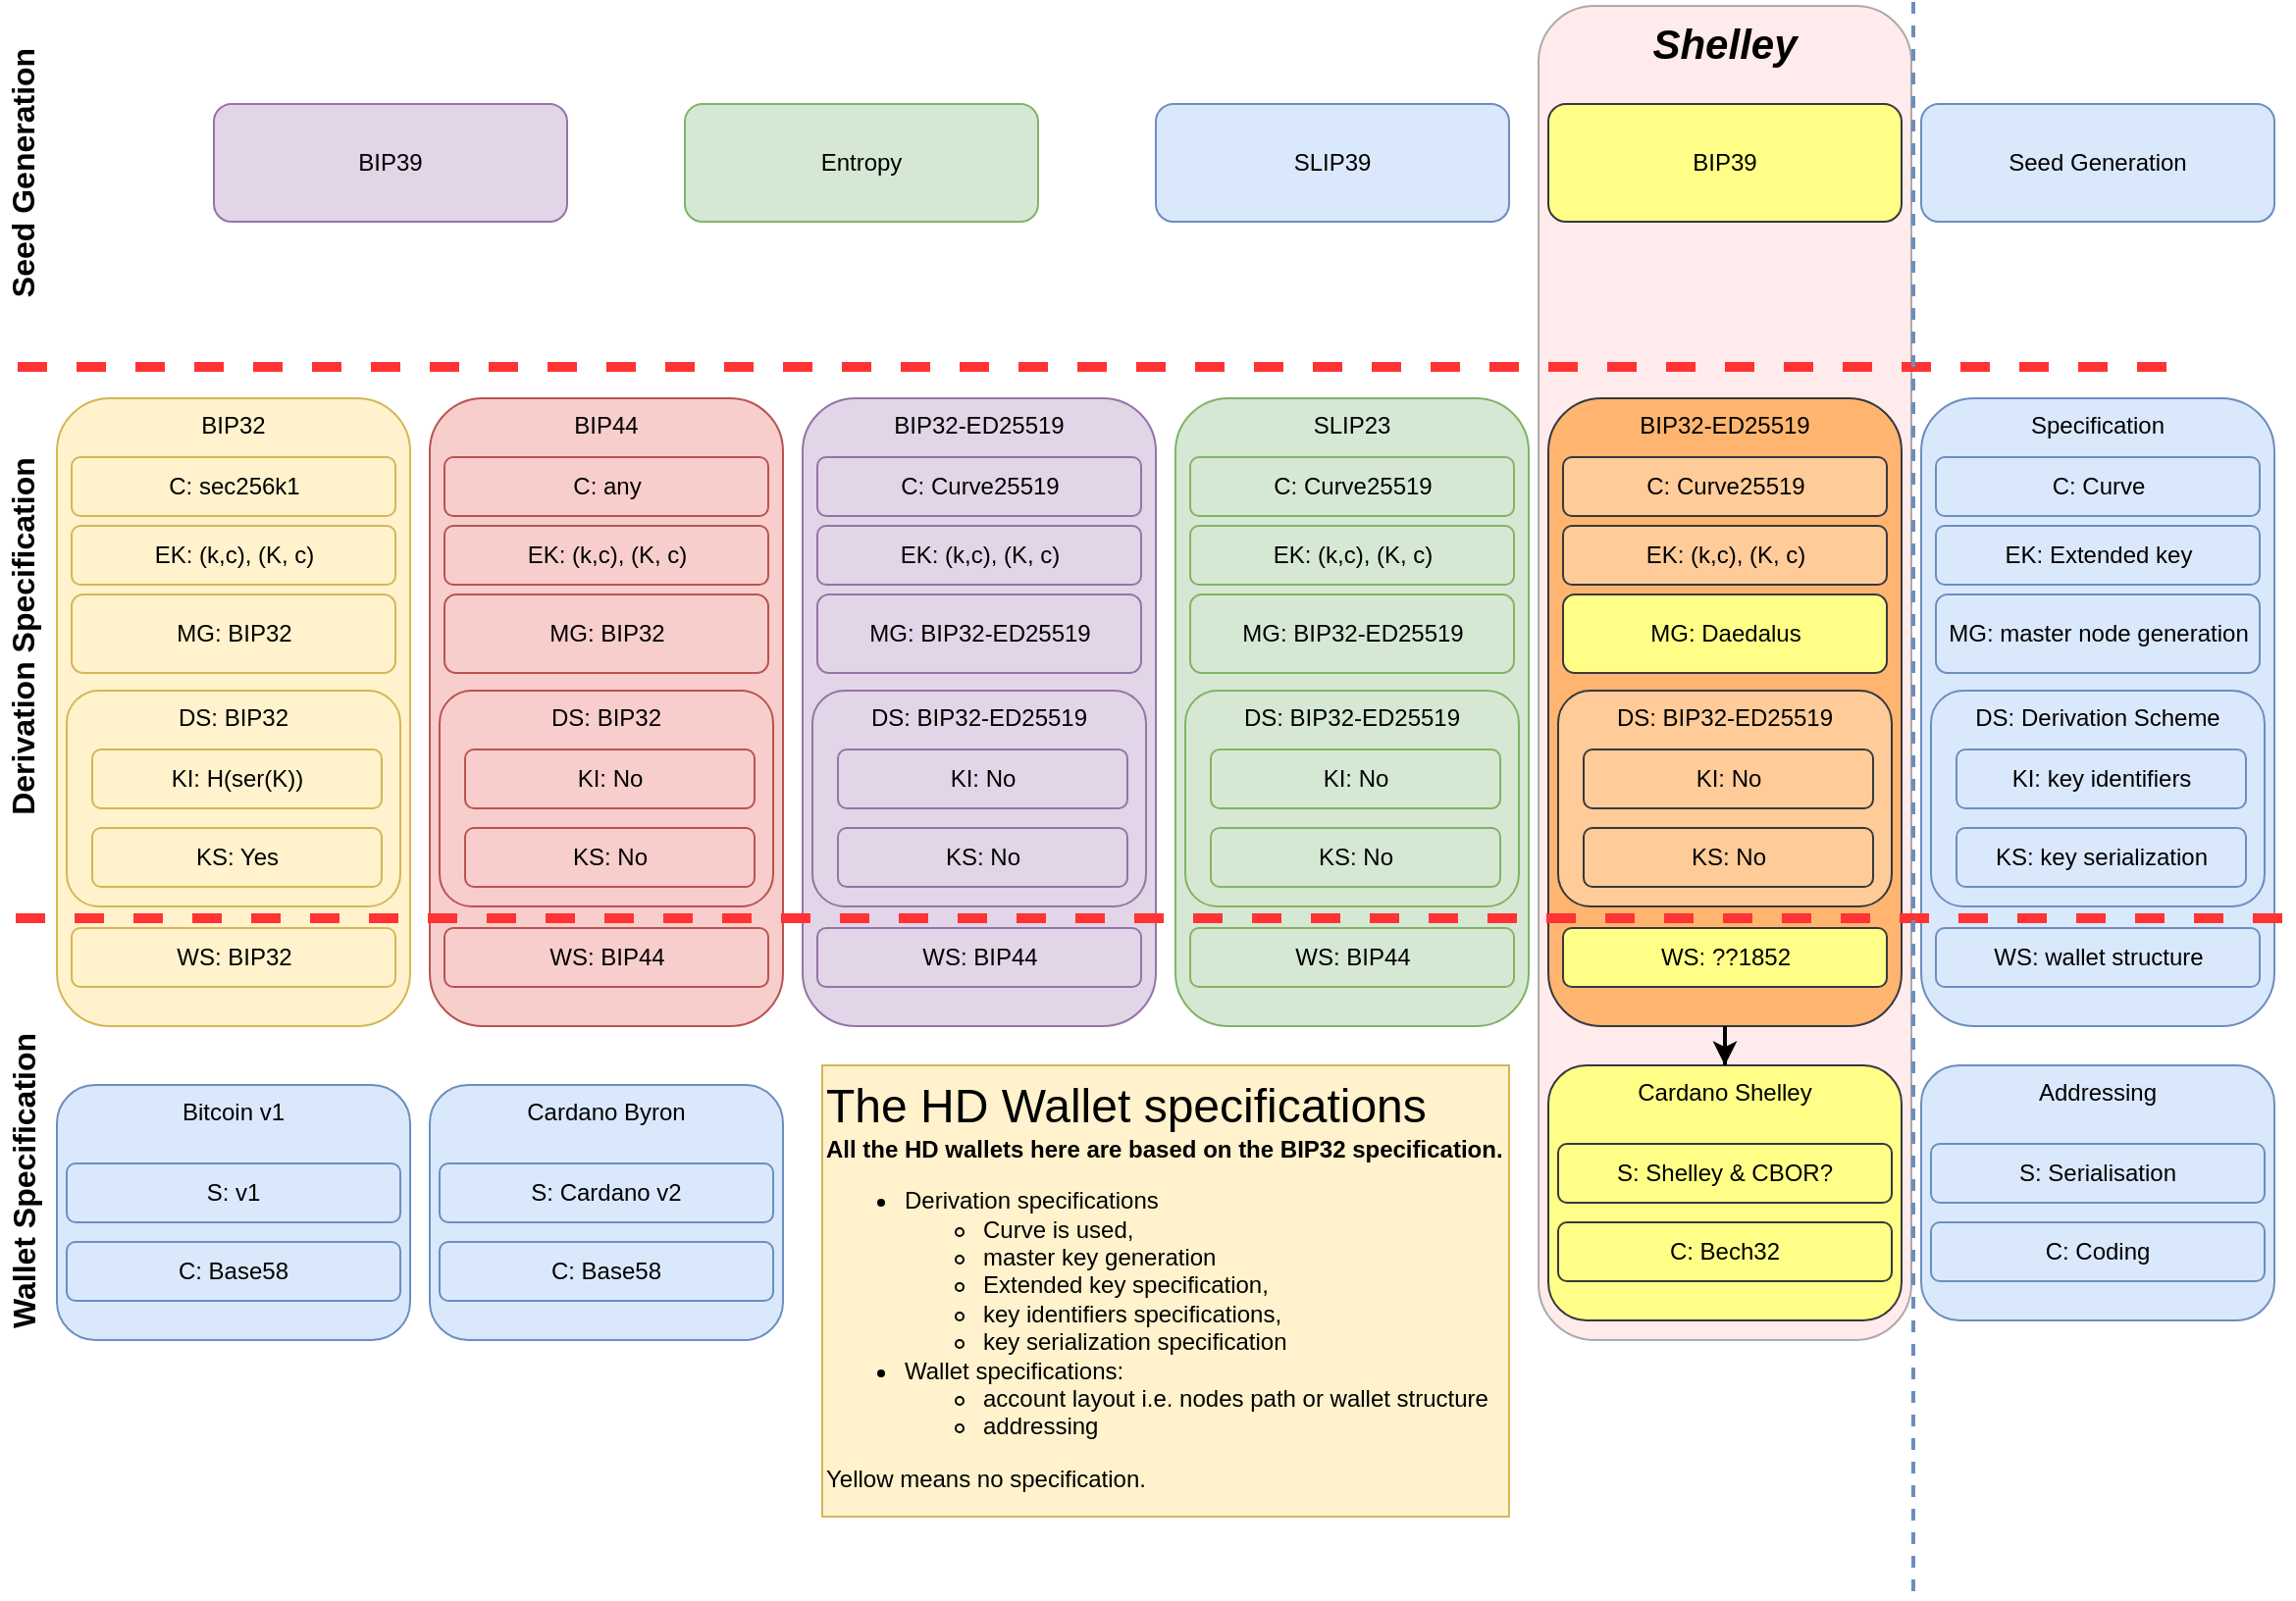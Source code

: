 <mxfile version="13.0.4" type="github">
  <diagram id="Kfxzu4WNDiXpRFnh1rdB" name="Page-1">
    <mxGraphModel dx="1345" dy="538" grid="1" gridSize="10" guides="1" tooltips="1" connect="1" arrows="1" fold="1" page="1" pageScale="1" pageWidth="1169" pageHeight="827" math="0" shadow="0">
      <root>
        <mxCell id="0" />
        <mxCell id="1" parent="0" />
        <mxCell id="cmc34sxKMiM8Dir4Bc9d-112" value="" style="group" vertex="1" connectable="0" parent="1">
          <mxGeometry x="410" y="210" width="180" height="320" as="geometry" />
        </mxCell>
        <mxCell id="cmc34sxKMiM8Dir4Bc9d-101" value="" style="group" vertex="1" connectable="0" parent="cmc34sxKMiM8Dir4Bc9d-112">
          <mxGeometry width="180" height="320" as="geometry" />
        </mxCell>
        <mxCell id="cmc34sxKMiM8Dir4Bc9d-102" value="" style="group" vertex="1" connectable="0" parent="cmc34sxKMiM8Dir4Bc9d-101">
          <mxGeometry width="180" height="320" as="geometry" />
        </mxCell>
        <mxCell id="cmc34sxKMiM8Dir4Bc9d-103" value="BIP32-ED25519" style="rounded=1;whiteSpace=wrap;html=1;verticalAlign=top;fillColor=#e1d5e7;strokeColor=#9673a6;" vertex="1" parent="cmc34sxKMiM8Dir4Bc9d-102">
          <mxGeometry width="180" height="320" as="geometry" />
        </mxCell>
        <mxCell id="cmc34sxKMiM8Dir4Bc9d-104" value="MG: BIP32-ED25519" style="rounded=1;whiteSpace=wrap;html=1;fillColor=#e1d5e7;strokeColor=#9673a6;" vertex="1" parent="cmc34sxKMiM8Dir4Bc9d-102">
          <mxGeometry x="7.5" y="100" width="165" height="40" as="geometry" />
        </mxCell>
        <mxCell id="cmc34sxKMiM8Dir4Bc9d-105" value="EK: (k,c), (K, c)" style="rounded=1;whiteSpace=wrap;html=1;fillColor=#e1d5e7;strokeColor=#9673a6;" vertex="1" parent="cmc34sxKMiM8Dir4Bc9d-102">
          <mxGeometry x="7.5" y="65" width="165" height="30" as="geometry" />
        </mxCell>
        <mxCell id="cmc34sxKMiM8Dir4Bc9d-106" value="C: Curve25519" style="rounded=1;whiteSpace=wrap;html=1;fillColor=#e1d5e7;strokeColor=#9673a6;" vertex="1" parent="cmc34sxKMiM8Dir4Bc9d-102">
          <mxGeometry x="7.5" y="30" width="165" height="30" as="geometry" />
        </mxCell>
        <mxCell id="cmc34sxKMiM8Dir4Bc9d-107" value="WS: BIP44" style="rounded=1;whiteSpace=wrap;html=1;fillColor=#e1d5e7;strokeColor=#9673a6;" vertex="1" parent="cmc34sxKMiM8Dir4Bc9d-102">
          <mxGeometry x="7.5" y="270" width="165" height="30" as="geometry" />
        </mxCell>
        <mxCell id="cmc34sxKMiM8Dir4Bc9d-108" value="" style="group" vertex="1" connectable="0" parent="cmc34sxKMiM8Dir4Bc9d-102">
          <mxGeometry x="7" y="149" width="170" height="110" as="geometry" />
        </mxCell>
        <mxCell id="cmc34sxKMiM8Dir4Bc9d-109" value="DS: BIP32-ED25519" style="rounded=1;whiteSpace=wrap;html=1;fillColor=#e1d5e7;strokeColor=#9673a6;verticalAlign=top;" vertex="1" parent="cmc34sxKMiM8Dir4Bc9d-108">
          <mxGeometry x="-2" width="170" height="110" as="geometry" />
        </mxCell>
        <mxCell id="cmc34sxKMiM8Dir4Bc9d-110" value="KI: No" style="rounded=1;whiteSpace=wrap;html=1;fillColor=#e1d5e7;strokeColor=#9673a6;" vertex="1" parent="cmc34sxKMiM8Dir4Bc9d-108">
          <mxGeometry x="11" y="30" width="147.5" height="30" as="geometry" />
        </mxCell>
        <mxCell id="cmc34sxKMiM8Dir4Bc9d-111" value="KS: No" style="rounded=1;whiteSpace=wrap;html=1;fillColor=#e1d5e7;strokeColor=#9673a6;" vertex="1" parent="cmc34sxKMiM8Dir4Bc9d-108">
          <mxGeometry x="11" y="70" width="147.5" height="30" as="geometry" />
        </mxCell>
        <mxCell id="cmc34sxKMiM8Dir4Bc9d-115" value="" style="group" vertex="1" connectable="0" parent="1">
          <mxGeometry x="980" y="214" width="180" height="320" as="geometry" />
        </mxCell>
        <mxCell id="cmc34sxKMiM8Dir4Bc9d-78" value="" style="group" vertex="1" connectable="0" parent="cmc34sxKMiM8Dir4Bc9d-115">
          <mxGeometry y="-4" width="180" height="320" as="geometry" />
        </mxCell>
        <mxCell id="cmc34sxKMiM8Dir4Bc9d-15" value="Specification" style="rounded=1;whiteSpace=wrap;html=1;verticalAlign=top;fillColor=#dae8fc;strokeColor=#6c8ebf;" vertex="1" parent="cmc34sxKMiM8Dir4Bc9d-78">
          <mxGeometry width="180" height="320" as="geometry" />
        </mxCell>
        <mxCell id="cmc34sxKMiM8Dir4Bc9d-16" value="MG: master node generation" style="rounded=1;whiteSpace=wrap;html=1;fillColor=#dae8fc;strokeColor=#6c8ebf;" vertex="1" parent="cmc34sxKMiM8Dir4Bc9d-78">
          <mxGeometry x="7.5" y="100" width="165" height="40" as="geometry" />
        </mxCell>
        <mxCell id="cmc34sxKMiM8Dir4Bc9d-17" value="EK: Extended key" style="rounded=1;whiteSpace=wrap;html=1;fillColor=#dae8fc;strokeColor=#6c8ebf;" vertex="1" parent="cmc34sxKMiM8Dir4Bc9d-78">
          <mxGeometry x="7.5" y="65" width="165" height="30" as="geometry" />
        </mxCell>
        <mxCell id="cmc34sxKMiM8Dir4Bc9d-44" value="C: Curve" style="rounded=1;whiteSpace=wrap;html=1;fillColor=#dae8fc;strokeColor=#6c8ebf;" vertex="1" parent="cmc34sxKMiM8Dir4Bc9d-78">
          <mxGeometry x="7.5" y="30" width="165" height="30" as="geometry" />
        </mxCell>
        <mxCell id="cmc34sxKMiM8Dir4Bc9d-47" value="WS: wallet structure" style="rounded=1;whiteSpace=wrap;html=1;fillColor=#dae8fc;strokeColor=#6c8ebf;" vertex="1" parent="cmc34sxKMiM8Dir4Bc9d-78">
          <mxGeometry x="7.5" y="270" width="165" height="30" as="geometry" />
        </mxCell>
        <mxCell id="cmc34sxKMiM8Dir4Bc9d-75" value="" style="group" vertex="1" connectable="0" parent="cmc34sxKMiM8Dir4Bc9d-78">
          <mxGeometry x="7" y="149" width="170" height="110" as="geometry" />
        </mxCell>
        <mxCell id="cmc34sxKMiM8Dir4Bc9d-71" value="DS: Derivation Scheme" style="rounded=1;whiteSpace=wrap;html=1;fillColor=#dae8fc;strokeColor=#6c8ebf;verticalAlign=top;" vertex="1" parent="cmc34sxKMiM8Dir4Bc9d-75">
          <mxGeometry x="-2" width="170" height="110" as="geometry" />
        </mxCell>
        <mxCell id="cmc34sxKMiM8Dir4Bc9d-72" value="KI: key identifiers" style="rounded=1;whiteSpace=wrap;html=1;fillColor=#dae8fc;strokeColor=#6c8ebf;" vertex="1" parent="cmc34sxKMiM8Dir4Bc9d-75">
          <mxGeometry x="11" y="30" width="147.5" height="30" as="geometry" />
        </mxCell>
        <mxCell id="cmc34sxKMiM8Dir4Bc9d-73" value="KS: key serialization" style="rounded=1;whiteSpace=wrap;html=1;fillColor=#dae8fc;strokeColor=#6c8ebf;" vertex="1" parent="cmc34sxKMiM8Dir4Bc9d-75">
          <mxGeometry x="11" y="70" width="147.5" height="30" as="geometry" />
        </mxCell>
        <mxCell id="cmc34sxKMiM8Dir4Bc9d-168" value="&lt;b&gt;&lt;i&gt;&lt;font style=&quot;font-size: 21px&quot;&gt;Shelley&lt;/font&gt;&lt;/i&gt;&lt;/b&gt;" style="rounded=1;whiteSpace=wrap;html=1;fillColor=#ffcccc;fontSize=16;align=center;opacity=40;strokeColor=#36393d;verticalAlign=top;" vertex="1" parent="1">
          <mxGeometry x="785" y="10" width="190" height="680" as="geometry" />
        </mxCell>
        <mxCell id="cmc34sxKMiM8Dir4Bc9d-148" value="" style="group" vertex="1" connectable="0" parent="1">
          <mxGeometry x="790" y="210" width="180" height="320" as="geometry" />
        </mxCell>
        <mxCell id="cmc34sxKMiM8Dir4Bc9d-149" value="" style="group" vertex="1" connectable="0" parent="cmc34sxKMiM8Dir4Bc9d-148">
          <mxGeometry width="180" height="320" as="geometry" />
        </mxCell>
        <mxCell id="cmc34sxKMiM8Dir4Bc9d-150" value="" style="group" vertex="1" connectable="0" parent="cmc34sxKMiM8Dir4Bc9d-149">
          <mxGeometry width="180" height="320" as="geometry" />
        </mxCell>
        <mxCell id="cmc34sxKMiM8Dir4Bc9d-151" value="BIP32-ED25519" style="rounded=1;whiteSpace=wrap;html=1;verticalAlign=top;fillColor=#FFB570;strokeColor=#36393d;" vertex="1" parent="cmc34sxKMiM8Dir4Bc9d-150">
          <mxGeometry width="180" height="320" as="geometry" />
        </mxCell>
        <mxCell id="cmc34sxKMiM8Dir4Bc9d-152" value="MG: Daedalus" style="rounded=1;whiteSpace=wrap;html=1;fillColor=#ffff88;strokeColor=#36393d;" vertex="1" parent="cmc34sxKMiM8Dir4Bc9d-150">
          <mxGeometry x="7.5" y="100" width="165" height="40" as="geometry" />
        </mxCell>
        <mxCell id="cmc34sxKMiM8Dir4Bc9d-153" value="EK: (k,c), (K, c)" style="rounded=1;whiteSpace=wrap;html=1;fillColor=#ffcc99;strokeColor=#36393d;" vertex="1" parent="cmc34sxKMiM8Dir4Bc9d-150">
          <mxGeometry x="7.5" y="65" width="165" height="30" as="geometry" />
        </mxCell>
        <mxCell id="cmc34sxKMiM8Dir4Bc9d-154" value="C: Curve25519" style="rounded=1;whiteSpace=wrap;html=1;fillColor=#ffcc99;strokeColor=#36393d;" vertex="1" parent="cmc34sxKMiM8Dir4Bc9d-150">
          <mxGeometry x="7.5" y="30" width="165" height="30" as="geometry" />
        </mxCell>
        <mxCell id="cmc34sxKMiM8Dir4Bc9d-155" value="WS: ??1852" style="rounded=1;whiteSpace=wrap;html=1;fillColor=#ffff88;strokeColor=#36393d;" vertex="1" parent="cmc34sxKMiM8Dir4Bc9d-150">
          <mxGeometry x="7.5" y="270" width="165" height="30" as="geometry" />
        </mxCell>
        <mxCell id="cmc34sxKMiM8Dir4Bc9d-156" value="" style="group" vertex="1" connectable="0" parent="cmc34sxKMiM8Dir4Bc9d-150">
          <mxGeometry x="7" y="149" width="170" height="110" as="geometry" />
        </mxCell>
        <mxCell id="cmc34sxKMiM8Dir4Bc9d-157" value="DS: BIP32-ED25519" style="rounded=1;whiteSpace=wrap;html=1;fillColor=#ffcc99;strokeColor=#36393d;verticalAlign=top;" vertex="1" parent="cmc34sxKMiM8Dir4Bc9d-156">
          <mxGeometry x="-2" width="170" height="110" as="geometry" />
        </mxCell>
        <mxCell id="cmc34sxKMiM8Dir4Bc9d-158" value="KI: No" style="rounded=1;whiteSpace=wrap;html=1;fillColor=#ffcc99;strokeColor=#36393d;" vertex="1" parent="cmc34sxKMiM8Dir4Bc9d-156">
          <mxGeometry x="11" y="30" width="147.5" height="30" as="geometry" />
        </mxCell>
        <mxCell id="cmc34sxKMiM8Dir4Bc9d-159" value="KS: No" style="rounded=1;whiteSpace=wrap;html=1;fillColor=#ffcc99;strokeColor=#36393d;" vertex="1" parent="cmc34sxKMiM8Dir4Bc9d-156">
          <mxGeometry x="11" y="70" width="147.5" height="30" as="geometry" />
        </mxCell>
        <mxCell id="cmc34sxKMiM8Dir4Bc9d-118" value="" style="group" vertex="1" connectable="0" parent="1">
          <mxGeometry x="600" y="210" width="180" height="320" as="geometry" />
        </mxCell>
        <mxCell id="cmc34sxKMiM8Dir4Bc9d-119" value="" style="group" vertex="1" connectable="0" parent="cmc34sxKMiM8Dir4Bc9d-118">
          <mxGeometry width="180" height="320" as="geometry" />
        </mxCell>
        <mxCell id="cmc34sxKMiM8Dir4Bc9d-120" value="" style="group" vertex="1" connectable="0" parent="cmc34sxKMiM8Dir4Bc9d-119">
          <mxGeometry width="180" height="320" as="geometry" />
        </mxCell>
        <mxCell id="cmc34sxKMiM8Dir4Bc9d-121" value="SLIP23" style="rounded=1;whiteSpace=wrap;html=1;verticalAlign=top;fillColor=#d5e8d4;strokeColor=#82b366;" vertex="1" parent="cmc34sxKMiM8Dir4Bc9d-120">
          <mxGeometry width="180" height="320" as="geometry" />
        </mxCell>
        <mxCell id="cmc34sxKMiM8Dir4Bc9d-122" value="MG: BIP32-ED25519" style="rounded=1;whiteSpace=wrap;html=1;fillColor=#d5e8d4;strokeColor=#82b366;" vertex="1" parent="cmc34sxKMiM8Dir4Bc9d-120">
          <mxGeometry x="7.5" y="100" width="165" height="40" as="geometry" />
        </mxCell>
        <mxCell id="cmc34sxKMiM8Dir4Bc9d-123" value="EK: (k,c), (K, c)" style="rounded=1;whiteSpace=wrap;html=1;fillColor=#d5e8d4;strokeColor=#82b366;" vertex="1" parent="cmc34sxKMiM8Dir4Bc9d-120">
          <mxGeometry x="7.5" y="65" width="165" height="30" as="geometry" />
        </mxCell>
        <mxCell id="cmc34sxKMiM8Dir4Bc9d-124" value="C: Curve25519" style="rounded=1;whiteSpace=wrap;html=1;fillColor=#d5e8d4;strokeColor=#82b366;" vertex="1" parent="cmc34sxKMiM8Dir4Bc9d-120">
          <mxGeometry x="7.5" y="30" width="165" height="30" as="geometry" />
        </mxCell>
        <mxCell id="cmc34sxKMiM8Dir4Bc9d-125" value="WS: BIP44" style="rounded=1;whiteSpace=wrap;html=1;fillColor=#d5e8d4;strokeColor=#82b366;" vertex="1" parent="cmc34sxKMiM8Dir4Bc9d-120">
          <mxGeometry x="7.5" y="270" width="165" height="30" as="geometry" />
        </mxCell>
        <mxCell id="cmc34sxKMiM8Dir4Bc9d-126" value="" style="group" vertex="1" connectable="0" parent="cmc34sxKMiM8Dir4Bc9d-120">
          <mxGeometry x="7" y="149" width="170" height="110" as="geometry" />
        </mxCell>
        <mxCell id="cmc34sxKMiM8Dir4Bc9d-127" value="DS: BIP32-ED25519" style="rounded=1;whiteSpace=wrap;html=1;fillColor=#d5e8d4;strokeColor=#82b366;verticalAlign=top;" vertex="1" parent="cmc34sxKMiM8Dir4Bc9d-126">
          <mxGeometry x="-2" width="170" height="110" as="geometry" />
        </mxCell>
        <mxCell id="cmc34sxKMiM8Dir4Bc9d-128" value="KI: No" style="rounded=1;whiteSpace=wrap;html=1;fillColor=#d5e8d4;strokeColor=#82b366;" vertex="1" parent="cmc34sxKMiM8Dir4Bc9d-126">
          <mxGeometry x="11" y="30" width="147.5" height="30" as="geometry" />
        </mxCell>
        <mxCell id="cmc34sxKMiM8Dir4Bc9d-129" value="KS: No" style="rounded=1;whiteSpace=wrap;html=1;fillColor=#d5e8d4;strokeColor=#82b366;" vertex="1" parent="cmc34sxKMiM8Dir4Bc9d-126">
          <mxGeometry x="11" y="70" width="147.5" height="30" as="geometry" />
        </mxCell>
        <mxCell id="cmc34sxKMiM8Dir4Bc9d-114" value="" style="group" vertex="1" connectable="0" parent="1">
          <mxGeometry x="220" y="210" width="180" height="320" as="geometry" />
        </mxCell>
        <mxCell id="cmc34sxKMiM8Dir4Bc9d-90" value="" style="group" vertex="1" connectable="0" parent="cmc34sxKMiM8Dir4Bc9d-114">
          <mxGeometry width="180" height="320" as="geometry" />
        </mxCell>
        <mxCell id="cmc34sxKMiM8Dir4Bc9d-91" value="" style="group" vertex="1" connectable="0" parent="cmc34sxKMiM8Dir4Bc9d-90">
          <mxGeometry width="180" height="320" as="geometry" />
        </mxCell>
        <mxCell id="cmc34sxKMiM8Dir4Bc9d-92" value="BIP44" style="rounded=1;whiteSpace=wrap;html=1;verticalAlign=top;fillColor=#f8cecc;strokeColor=#b85450;" vertex="1" parent="cmc34sxKMiM8Dir4Bc9d-91">
          <mxGeometry width="180" height="320" as="geometry" />
        </mxCell>
        <mxCell id="cmc34sxKMiM8Dir4Bc9d-93" value="MG: BIP32" style="rounded=1;whiteSpace=wrap;html=1;fillColor=#f8cecc;strokeColor=#b85450;" vertex="1" parent="cmc34sxKMiM8Dir4Bc9d-91">
          <mxGeometry x="7.5" y="100" width="165" height="40" as="geometry" />
        </mxCell>
        <mxCell id="cmc34sxKMiM8Dir4Bc9d-94" value="EK: (k,c), (K, c)" style="rounded=1;whiteSpace=wrap;html=1;fillColor=#f8cecc;strokeColor=#b85450;" vertex="1" parent="cmc34sxKMiM8Dir4Bc9d-91">
          <mxGeometry x="7.5" y="65" width="165" height="30" as="geometry" />
        </mxCell>
        <mxCell id="cmc34sxKMiM8Dir4Bc9d-95" value="C: any" style="rounded=1;whiteSpace=wrap;html=1;fillColor=#f8cecc;strokeColor=#b85450;" vertex="1" parent="cmc34sxKMiM8Dir4Bc9d-91">
          <mxGeometry x="7.5" y="30" width="165" height="30" as="geometry" />
        </mxCell>
        <mxCell id="cmc34sxKMiM8Dir4Bc9d-96" value="WS: BIP44" style="rounded=1;whiteSpace=wrap;html=1;fillColor=#f8cecc;strokeColor=#b85450;" vertex="1" parent="cmc34sxKMiM8Dir4Bc9d-91">
          <mxGeometry x="7.5" y="270" width="165" height="30" as="geometry" />
        </mxCell>
        <mxCell id="cmc34sxKMiM8Dir4Bc9d-97" value="" style="group" vertex="1" connectable="0" parent="cmc34sxKMiM8Dir4Bc9d-91">
          <mxGeometry x="7" y="149" width="170" height="110" as="geometry" />
        </mxCell>
        <mxCell id="cmc34sxKMiM8Dir4Bc9d-98" value="DS: BIP32" style="rounded=1;whiteSpace=wrap;html=1;fillColor=#f8cecc;strokeColor=#b85450;verticalAlign=top;" vertex="1" parent="cmc34sxKMiM8Dir4Bc9d-97">
          <mxGeometry x="-2" width="170" height="110" as="geometry" />
        </mxCell>
        <mxCell id="cmc34sxKMiM8Dir4Bc9d-99" value="KI: No" style="rounded=1;whiteSpace=wrap;html=1;fillColor=#f8cecc;strokeColor=#b85450;" vertex="1" parent="cmc34sxKMiM8Dir4Bc9d-97">
          <mxGeometry x="11" y="30" width="147.5" height="30" as="geometry" />
        </mxCell>
        <mxCell id="cmc34sxKMiM8Dir4Bc9d-100" value="KS: No" style="rounded=1;whiteSpace=wrap;html=1;fillColor=#f8cecc;strokeColor=#b85450;" vertex="1" parent="cmc34sxKMiM8Dir4Bc9d-97">
          <mxGeometry x="11" y="70" width="147.5" height="30" as="geometry" />
        </mxCell>
        <mxCell id="cmc34sxKMiM8Dir4Bc9d-113" value="" style="group" vertex="1" connectable="0" parent="1">
          <mxGeometry x="30" y="210" width="180" height="320" as="geometry" />
        </mxCell>
        <mxCell id="cmc34sxKMiM8Dir4Bc9d-89" value="" style="group" vertex="1" connectable="0" parent="cmc34sxKMiM8Dir4Bc9d-113">
          <mxGeometry width="180" height="320" as="geometry" />
        </mxCell>
        <mxCell id="cmc34sxKMiM8Dir4Bc9d-79" value="" style="group" vertex="1" connectable="0" parent="cmc34sxKMiM8Dir4Bc9d-89">
          <mxGeometry width="180" height="320" as="geometry" />
        </mxCell>
        <mxCell id="cmc34sxKMiM8Dir4Bc9d-80" value="BIP32" style="rounded=1;whiteSpace=wrap;html=1;verticalAlign=top;fillColor=#fff2cc;strokeColor=#d6b656;" vertex="1" parent="cmc34sxKMiM8Dir4Bc9d-79">
          <mxGeometry width="180" height="320" as="geometry" />
        </mxCell>
        <mxCell id="cmc34sxKMiM8Dir4Bc9d-81" value="MG: BIP32" style="rounded=1;whiteSpace=wrap;html=1;fillColor=#fff2cc;strokeColor=#d6b656;" vertex="1" parent="cmc34sxKMiM8Dir4Bc9d-79">
          <mxGeometry x="7.5" y="100" width="165" height="40" as="geometry" />
        </mxCell>
        <mxCell id="cmc34sxKMiM8Dir4Bc9d-82" value="EK: (k,c), (K, c)" style="rounded=1;whiteSpace=wrap;html=1;fillColor=#fff2cc;strokeColor=#d6b656;" vertex="1" parent="cmc34sxKMiM8Dir4Bc9d-79">
          <mxGeometry x="7.5" y="65" width="165" height="30" as="geometry" />
        </mxCell>
        <mxCell id="cmc34sxKMiM8Dir4Bc9d-83" value="C: sec256k1" style="rounded=1;whiteSpace=wrap;html=1;fillColor=#fff2cc;strokeColor=#d6b656;" vertex="1" parent="cmc34sxKMiM8Dir4Bc9d-79">
          <mxGeometry x="7.5" y="30" width="165" height="30" as="geometry" />
        </mxCell>
        <mxCell id="cmc34sxKMiM8Dir4Bc9d-84" value="WS: BIP32" style="rounded=1;whiteSpace=wrap;html=1;fillColor=#fff2cc;strokeColor=#d6b656;" vertex="1" parent="cmc34sxKMiM8Dir4Bc9d-79">
          <mxGeometry x="7.5" y="270" width="165" height="30" as="geometry" />
        </mxCell>
        <mxCell id="cmc34sxKMiM8Dir4Bc9d-85" value="" style="group" vertex="1" connectable="0" parent="cmc34sxKMiM8Dir4Bc9d-79">
          <mxGeometry x="7" y="149" width="170" height="110" as="geometry" />
        </mxCell>
        <mxCell id="cmc34sxKMiM8Dir4Bc9d-86" value="DS: BIP32" style="rounded=1;whiteSpace=wrap;html=1;fillColor=#fff2cc;strokeColor=#d6b656;verticalAlign=top;" vertex="1" parent="cmc34sxKMiM8Dir4Bc9d-85">
          <mxGeometry x="-2" width="170" height="110" as="geometry" />
        </mxCell>
        <mxCell id="cmc34sxKMiM8Dir4Bc9d-87" value="KI: H(ser(K))" style="rounded=1;whiteSpace=wrap;html=1;fillColor=#fff2cc;strokeColor=#d6b656;" vertex="1" parent="cmc34sxKMiM8Dir4Bc9d-85">
          <mxGeometry x="11" y="30" width="147.5" height="30" as="geometry" />
        </mxCell>
        <mxCell id="cmc34sxKMiM8Dir4Bc9d-88" value="KS: Yes" style="rounded=1;whiteSpace=wrap;html=1;fillColor=#fff2cc;strokeColor=#d6b656;" vertex="1" parent="cmc34sxKMiM8Dir4Bc9d-85">
          <mxGeometry x="11" y="70" width="147.5" height="30" as="geometry" />
        </mxCell>
        <mxCell id="cmc34sxKMiM8Dir4Bc9d-43" value="" style="endArrow=none;dashed=1;html=1;strokeWidth=5;fillColor=#dae8fc;strokeColor=#FF3333;" edge="1" parent="cmc34sxKMiM8Dir4Bc9d-79">
          <mxGeometry width="50" height="50" relative="1" as="geometry">
            <mxPoint x="-21" y="265" as="sourcePoint" />
            <mxPoint x="1136" y="265" as="targetPoint" />
          </mxGeometry>
        </mxCell>
        <mxCell id="cmc34sxKMiM8Dir4Bc9d-35" value="&lt;font style=&quot;font-size: 24px&quot;&gt;The HD Wallet specifications&lt;br&gt;&lt;/font&gt;&lt;b&gt;&lt;font style=&quot;font-size: 12px&quot;&gt;All the HD wallets here are based on the BIP32 specification.&lt;/font&gt;&lt;/b&gt;&lt;br&gt;&lt;ul&gt;&lt;li&gt;&lt;span&gt;Derivation specifications&lt;/span&gt;&lt;/li&gt;&lt;ul&gt;&lt;li&gt;&lt;span&gt;Curve is used,&lt;/span&gt;&lt;/li&gt;&lt;li&gt;&lt;span&gt;master key generation&lt;/span&gt;&lt;/li&gt;&lt;li&gt;&lt;span&gt;Extended key specification,&lt;/span&gt;&lt;/li&gt;&lt;li&gt;&lt;span&gt;key identifiers specifications,&lt;/span&gt;&lt;/li&gt;&lt;li&gt;&lt;span&gt;key serialization specification&lt;/span&gt;&lt;/li&gt;&lt;/ul&gt;&lt;li&gt;Wallet specifications:&amp;nbsp;&lt;/li&gt;&lt;ul&gt;&lt;li&gt;account layout i.e. nodes path or wallet structure&lt;/li&gt;&lt;li&gt;addressing&lt;/li&gt;&lt;/ul&gt;&lt;/ul&gt;&lt;div&gt;Yellow means no specification.&lt;/div&gt;&lt;span&gt;&lt;br&gt;&lt;/span&gt;" style="text;html=1;align=left;verticalAlign=top;whiteSpace=wrap;rounded=0;fillColor=#fff2cc;strokeColor=#d6b656;" vertex="1" parent="1">
          <mxGeometry x="420" y="550" width="350" height="230" as="geometry" />
        </mxCell>
        <mxCell id="cmc34sxKMiM8Dir4Bc9d-7" value="BIP39" style="rounded=1;whiteSpace=wrap;html=1;align=center;fillColor=#ffff88;strokeColor=#36393d;" vertex="1" parent="1">
          <mxGeometry x="790" y="60" width="180" height="60" as="geometry" />
        </mxCell>
        <mxCell id="cmc34sxKMiM8Dir4Bc9d-37" value="" style="endArrow=none;dashed=1;html=1;strokeWidth=5;fillColor=#dae8fc;strokeColor=#FF3333;" edge="1" parent="1">
          <mxGeometry width="50" height="50" relative="1" as="geometry">
            <mxPoint x="10" y="194" as="sourcePoint" />
            <mxPoint x="1120" y="194" as="targetPoint" />
          </mxGeometry>
        </mxCell>
        <mxCell id="cmc34sxKMiM8Dir4Bc9d-39" value="Seed Generation" style="text;html=1;align=center;verticalAlign=middle;whiteSpace=wrap;rounded=0;fontStyle=1;fontSize=16;rotation=270;" vertex="1" parent="1">
          <mxGeometry x="-75" y="86.25" width="175" height="17.5" as="geometry" />
        </mxCell>
        <mxCell id="cmc34sxKMiM8Dir4Bc9d-41" value="Derivation Specification" style="text;html=1;align=center;verticalAlign=middle;whiteSpace=wrap;rounded=0;fontStyle=1;fontSize=16;rotation=270;" vertex="1" parent="1">
          <mxGeometry x="-85" y="320" width="195" height="22.5" as="geometry" />
        </mxCell>
        <mxCell id="cmc34sxKMiM8Dir4Bc9d-42" value="Wallet Specification" style="text;html=1;align=center;verticalAlign=middle;whiteSpace=wrap;rounded=0;fontStyle=1;fontSize=16;rotation=270;" vertex="1" parent="1">
          <mxGeometry x="-90" y="600" width="205" height="17.5" as="geometry" />
        </mxCell>
        <mxCell id="cmc34sxKMiM8Dir4Bc9d-116" value="SLIP39" style="rounded=1;whiteSpace=wrap;html=1;align=center;fillColor=#dae8fc;strokeColor=#6c8ebf;" vertex="1" parent="1">
          <mxGeometry x="590" y="60" width="180" height="60" as="geometry" />
        </mxCell>
        <mxCell id="cmc34sxKMiM8Dir4Bc9d-117" value="Entropy" style="rounded=1;whiteSpace=wrap;html=1;align=center;fillColor=#d5e8d4;strokeColor=#82b366;" vertex="1" parent="1">
          <mxGeometry x="350" y="60" width="180" height="60" as="geometry" />
        </mxCell>
        <mxCell id="cmc34sxKMiM8Dir4Bc9d-138" value="" style="group" vertex="1" connectable="0" parent="1">
          <mxGeometry x="980" y="550" width="180" height="130" as="geometry" />
        </mxCell>
        <mxCell id="cmc34sxKMiM8Dir4Bc9d-130" value="Addressing" style="rounded=1;whiteSpace=wrap;html=1;align=center;fillColor=#dae8fc;strokeColor=#6c8ebf;verticalAlign=top;" vertex="1" parent="cmc34sxKMiM8Dir4Bc9d-138">
          <mxGeometry width="180" height="130" as="geometry" />
        </mxCell>
        <mxCell id="cmc34sxKMiM8Dir4Bc9d-131" value="S: Serialisation" style="rounded=1;whiteSpace=wrap;html=1;align=center;fillColor=#dae8fc;strokeColor=#6c8ebf;" vertex="1" parent="cmc34sxKMiM8Dir4Bc9d-138">
          <mxGeometry x="5" y="40" width="170" height="30" as="geometry" />
        </mxCell>
        <mxCell id="cmc34sxKMiM8Dir4Bc9d-134" value="C: Coding" style="rounded=1;whiteSpace=wrap;html=1;align=center;fillColor=#dae8fc;strokeColor=#6c8ebf;" vertex="1" parent="cmc34sxKMiM8Dir4Bc9d-138">
          <mxGeometry x="5" y="80" width="170" height="30" as="geometry" />
        </mxCell>
        <mxCell id="cmc34sxKMiM8Dir4Bc9d-139" value="" style="group" vertex="1" connectable="0" parent="1">
          <mxGeometry x="30" y="560" width="180" height="130" as="geometry" />
        </mxCell>
        <mxCell id="cmc34sxKMiM8Dir4Bc9d-135" value="Bitcoin v1" style="rounded=1;whiteSpace=wrap;html=1;align=center;fillColor=#dae8fc;strokeColor=#6c8ebf;verticalAlign=top;" vertex="1" parent="cmc34sxKMiM8Dir4Bc9d-139">
          <mxGeometry width="180" height="130" as="geometry" />
        </mxCell>
        <mxCell id="cmc34sxKMiM8Dir4Bc9d-136" value="S: v1" style="rounded=1;whiteSpace=wrap;html=1;align=center;fillColor=#dae8fc;strokeColor=#6c8ebf;" vertex="1" parent="cmc34sxKMiM8Dir4Bc9d-139">
          <mxGeometry x="5" y="40" width="170" height="30" as="geometry" />
        </mxCell>
        <mxCell id="cmc34sxKMiM8Dir4Bc9d-137" value="C: Base58" style="rounded=1;whiteSpace=wrap;html=1;align=center;fillColor=#dae8fc;strokeColor=#6c8ebf;" vertex="1" parent="cmc34sxKMiM8Dir4Bc9d-139">
          <mxGeometry x="5" y="80" width="170" height="30" as="geometry" />
        </mxCell>
        <mxCell id="cmc34sxKMiM8Dir4Bc9d-140" value="" style="group" vertex="1" connectable="0" parent="1">
          <mxGeometry x="220" y="560" width="180" height="130" as="geometry" />
        </mxCell>
        <mxCell id="cmc34sxKMiM8Dir4Bc9d-141" value="Cardano Byron" style="rounded=1;whiteSpace=wrap;html=1;align=center;fillColor=#dae8fc;strokeColor=#6c8ebf;verticalAlign=top;" vertex="1" parent="cmc34sxKMiM8Dir4Bc9d-140">
          <mxGeometry width="180" height="130" as="geometry" />
        </mxCell>
        <mxCell id="cmc34sxKMiM8Dir4Bc9d-142" value="S: Cardano v2" style="rounded=1;whiteSpace=wrap;html=1;align=center;fillColor=#dae8fc;strokeColor=#6c8ebf;" vertex="1" parent="cmc34sxKMiM8Dir4Bc9d-140">
          <mxGeometry x="5" y="40" width="170" height="30" as="geometry" />
        </mxCell>
        <mxCell id="cmc34sxKMiM8Dir4Bc9d-143" value="C: Base58" style="rounded=1;whiteSpace=wrap;html=1;align=center;fillColor=#dae8fc;strokeColor=#6c8ebf;" vertex="1" parent="cmc34sxKMiM8Dir4Bc9d-140">
          <mxGeometry x="5" y="80" width="170" height="30" as="geometry" />
        </mxCell>
        <mxCell id="cmc34sxKMiM8Dir4Bc9d-144" value="" style="group" vertex="1" connectable="0" parent="1">
          <mxGeometry x="790" y="550" width="180" height="130" as="geometry" />
        </mxCell>
        <mxCell id="cmc34sxKMiM8Dir4Bc9d-145" value="Cardano Shelley" style="rounded=1;whiteSpace=wrap;html=1;align=center;fillColor=#ffff88;strokeColor=#36393d;verticalAlign=top;" vertex="1" parent="cmc34sxKMiM8Dir4Bc9d-144">
          <mxGeometry width="180" height="130" as="geometry" />
        </mxCell>
        <mxCell id="cmc34sxKMiM8Dir4Bc9d-146" value="S: Shelley &amp;amp; CBOR?" style="rounded=1;whiteSpace=wrap;html=1;align=center;fillColor=#ffff88;strokeColor=#36393d;" vertex="1" parent="cmc34sxKMiM8Dir4Bc9d-144">
          <mxGeometry x="5" y="40" width="170" height="30" as="geometry" />
        </mxCell>
        <mxCell id="cmc34sxKMiM8Dir4Bc9d-147" value="C: Bech32" style="rounded=1;whiteSpace=wrap;html=1;align=center;fillColor=#ffff88;strokeColor=#36393d;" vertex="1" parent="cmc34sxKMiM8Dir4Bc9d-144">
          <mxGeometry x="5" y="80" width="170" height="30" as="geometry" />
        </mxCell>
        <mxCell id="cmc34sxKMiM8Dir4Bc9d-160" value="Seed Generation" style="rounded=1;whiteSpace=wrap;html=1;align=center;fillColor=#dae8fc;strokeColor=#6c8ebf;" vertex="1" parent="1">
          <mxGeometry x="980" y="60" width="180" height="60" as="geometry" />
        </mxCell>
        <mxCell id="cmc34sxKMiM8Dir4Bc9d-161" value="" style="endArrow=none;dashed=1;html=1;strokeWidth=2;fillColor=#dae8fc;strokeColor=#6c8ebf;" edge="1" parent="1">
          <mxGeometry width="50" height="50" relative="1" as="geometry">
            <mxPoint x="976" y="8" as="sourcePoint" />
            <mxPoint x="976" y="820" as="targetPoint" />
          </mxGeometry>
        </mxCell>
        <mxCell id="cmc34sxKMiM8Dir4Bc9d-167" style="edgeStyle=orthogonalEdgeStyle;rounded=0;orthogonalLoop=1;jettySize=auto;html=1;entryX=0.5;entryY=0;entryDx=0;entryDy=0;strokeWidth=2;fontSize=16;" edge="1" parent="1" source="cmc34sxKMiM8Dir4Bc9d-151" target="cmc34sxKMiM8Dir4Bc9d-145">
          <mxGeometry relative="1" as="geometry" />
        </mxCell>
        <mxCell id="cmc34sxKMiM8Dir4Bc9d-170" value="BIP39" style="rounded=1;whiteSpace=wrap;html=1;align=center;fillColor=#e1d5e7;strokeColor=#9673a6;" vertex="1" parent="1">
          <mxGeometry x="110" y="60" width="180" height="60" as="geometry" />
        </mxCell>
      </root>
    </mxGraphModel>
  </diagram>
</mxfile>
